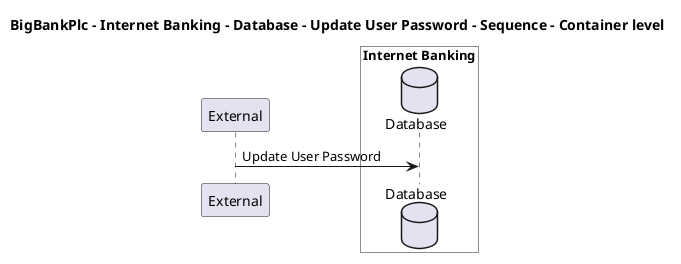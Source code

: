 @startuml

title BigBankPlc - Internet Banking - Database - Update User Password - Sequence - Container level

participant "External" as C4InterFlow.SoftwareSystems.ExternalSystem

box "Internet Banking" #White
    database "Database" as BigBankPlc.SoftwareSystems.InternetBanking.Containers.Database
end box


C4InterFlow.SoftwareSystems.ExternalSystem -> BigBankPlc.SoftwareSystems.InternetBanking.Containers.Database : Update User Password


@enduml
